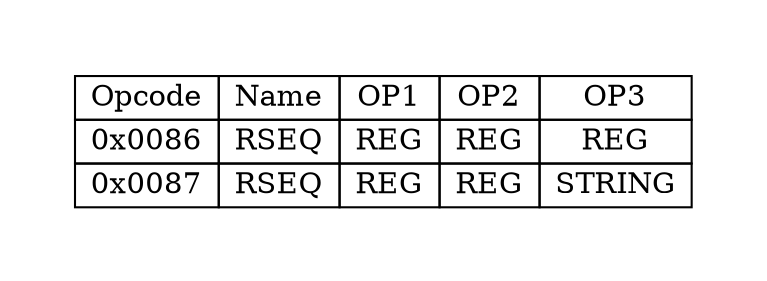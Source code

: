 digraph{
graph [pad="0.5", nodesep="0.5", ranksep="2" ]
node[shape=plain]
Foo [label=<
<table border="0" cellborder="1" cellspacing="0">
<tr><td> Opcode </td> <td> Name </td> <td> OP1 </td><td> OP2 </td><td> OP3 </td> </tr>
<tr><td> 0x0086 </td><td> RSEQ </td><td> REG </td><td> REG </td><td> REG </td> </tr>
<tr><td> 0x0087 </td><td> RSEQ </td><td> REG </td><td> REG </td><td> STRING </td> </tr>
</table>>];
}
